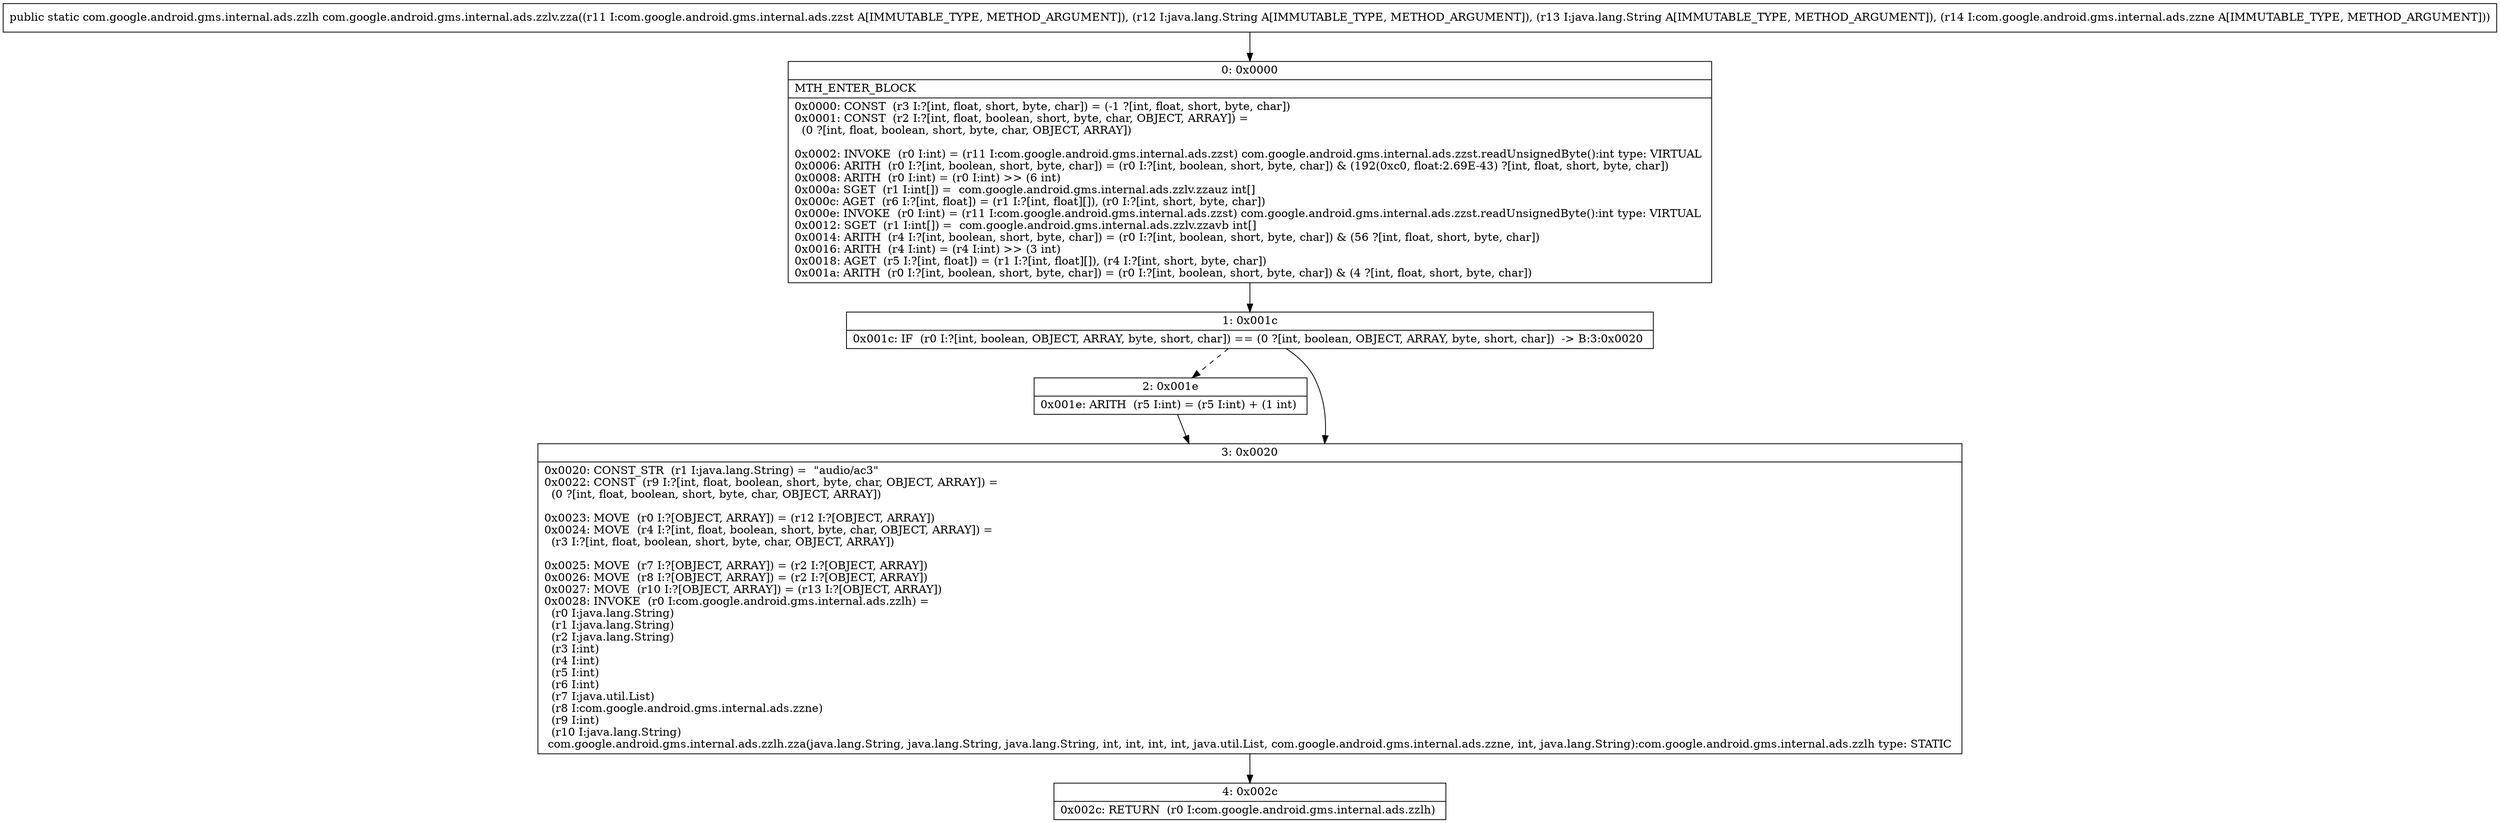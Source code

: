 digraph "CFG forcom.google.android.gms.internal.ads.zzlv.zza(Lcom\/google\/android\/gms\/internal\/ads\/zzst;Ljava\/lang\/String;Ljava\/lang\/String;Lcom\/google\/android\/gms\/internal\/ads\/zzne;)Lcom\/google\/android\/gms\/internal\/ads\/zzlh;" {
Node_0 [shape=record,label="{0\:\ 0x0000|MTH_ENTER_BLOCK\l|0x0000: CONST  (r3 I:?[int, float, short, byte, char]) = (\-1 ?[int, float, short, byte, char]) \l0x0001: CONST  (r2 I:?[int, float, boolean, short, byte, char, OBJECT, ARRAY]) = \l  (0 ?[int, float, boolean, short, byte, char, OBJECT, ARRAY])\l \l0x0002: INVOKE  (r0 I:int) = (r11 I:com.google.android.gms.internal.ads.zzst) com.google.android.gms.internal.ads.zzst.readUnsignedByte():int type: VIRTUAL \l0x0006: ARITH  (r0 I:?[int, boolean, short, byte, char]) = (r0 I:?[int, boolean, short, byte, char]) & (192(0xc0, float:2.69E\-43) ?[int, float, short, byte, char]) \l0x0008: ARITH  (r0 I:int) = (r0 I:int) \>\> (6 int) \l0x000a: SGET  (r1 I:int[]) =  com.google.android.gms.internal.ads.zzlv.zzauz int[] \l0x000c: AGET  (r6 I:?[int, float]) = (r1 I:?[int, float][]), (r0 I:?[int, short, byte, char]) \l0x000e: INVOKE  (r0 I:int) = (r11 I:com.google.android.gms.internal.ads.zzst) com.google.android.gms.internal.ads.zzst.readUnsignedByte():int type: VIRTUAL \l0x0012: SGET  (r1 I:int[]) =  com.google.android.gms.internal.ads.zzlv.zzavb int[] \l0x0014: ARITH  (r4 I:?[int, boolean, short, byte, char]) = (r0 I:?[int, boolean, short, byte, char]) & (56 ?[int, float, short, byte, char]) \l0x0016: ARITH  (r4 I:int) = (r4 I:int) \>\> (3 int) \l0x0018: AGET  (r5 I:?[int, float]) = (r1 I:?[int, float][]), (r4 I:?[int, short, byte, char]) \l0x001a: ARITH  (r0 I:?[int, boolean, short, byte, char]) = (r0 I:?[int, boolean, short, byte, char]) & (4 ?[int, float, short, byte, char]) \l}"];
Node_1 [shape=record,label="{1\:\ 0x001c|0x001c: IF  (r0 I:?[int, boolean, OBJECT, ARRAY, byte, short, char]) == (0 ?[int, boolean, OBJECT, ARRAY, byte, short, char])  \-\> B:3:0x0020 \l}"];
Node_2 [shape=record,label="{2\:\ 0x001e|0x001e: ARITH  (r5 I:int) = (r5 I:int) + (1 int) \l}"];
Node_3 [shape=record,label="{3\:\ 0x0020|0x0020: CONST_STR  (r1 I:java.lang.String) =  \"audio\/ac3\" \l0x0022: CONST  (r9 I:?[int, float, boolean, short, byte, char, OBJECT, ARRAY]) = \l  (0 ?[int, float, boolean, short, byte, char, OBJECT, ARRAY])\l \l0x0023: MOVE  (r0 I:?[OBJECT, ARRAY]) = (r12 I:?[OBJECT, ARRAY]) \l0x0024: MOVE  (r4 I:?[int, float, boolean, short, byte, char, OBJECT, ARRAY]) = \l  (r3 I:?[int, float, boolean, short, byte, char, OBJECT, ARRAY])\l \l0x0025: MOVE  (r7 I:?[OBJECT, ARRAY]) = (r2 I:?[OBJECT, ARRAY]) \l0x0026: MOVE  (r8 I:?[OBJECT, ARRAY]) = (r2 I:?[OBJECT, ARRAY]) \l0x0027: MOVE  (r10 I:?[OBJECT, ARRAY]) = (r13 I:?[OBJECT, ARRAY]) \l0x0028: INVOKE  (r0 I:com.google.android.gms.internal.ads.zzlh) = \l  (r0 I:java.lang.String)\l  (r1 I:java.lang.String)\l  (r2 I:java.lang.String)\l  (r3 I:int)\l  (r4 I:int)\l  (r5 I:int)\l  (r6 I:int)\l  (r7 I:java.util.List)\l  (r8 I:com.google.android.gms.internal.ads.zzne)\l  (r9 I:int)\l  (r10 I:java.lang.String)\l com.google.android.gms.internal.ads.zzlh.zza(java.lang.String, java.lang.String, java.lang.String, int, int, int, int, java.util.List, com.google.android.gms.internal.ads.zzne, int, java.lang.String):com.google.android.gms.internal.ads.zzlh type: STATIC \l}"];
Node_4 [shape=record,label="{4\:\ 0x002c|0x002c: RETURN  (r0 I:com.google.android.gms.internal.ads.zzlh) \l}"];
MethodNode[shape=record,label="{public static com.google.android.gms.internal.ads.zzlh com.google.android.gms.internal.ads.zzlv.zza((r11 I:com.google.android.gms.internal.ads.zzst A[IMMUTABLE_TYPE, METHOD_ARGUMENT]), (r12 I:java.lang.String A[IMMUTABLE_TYPE, METHOD_ARGUMENT]), (r13 I:java.lang.String A[IMMUTABLE_TYPE, METHOD_ARGUMENT]), (r14 I:com.google.android.gms.internal.ads.zzne A[IMMUTABLE_TYPE, METHOD_ARGUMENT])) }"];
MethodNode -> Node_0;
Node_0 -> Node_1;
Node_1 -> Node_2[style=dashed];
Node_1 -> Node_3;
Node_2 -> Node_3;
Node_3 -> Node_4;
}

